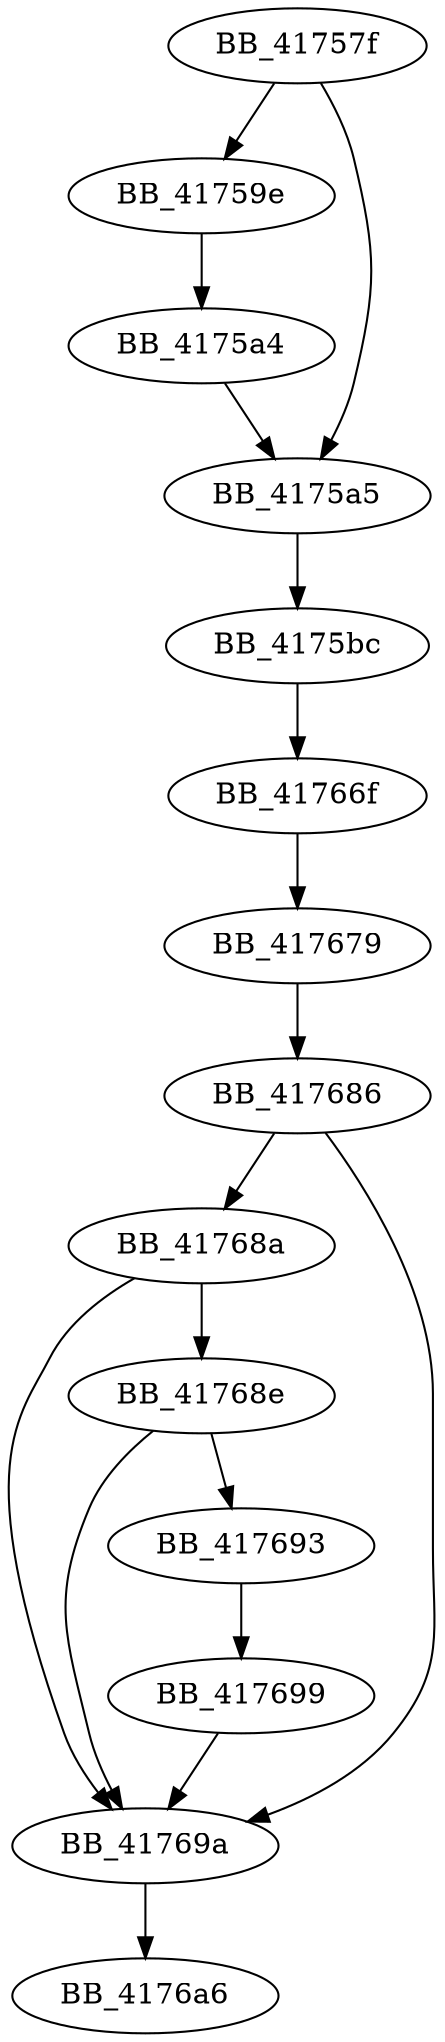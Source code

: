 DiGraph __call_reportfault{
BB_41757f->BB_41759e
BB_41757f->BB_4175a5
BB_41759e->BB_4175a4
BB_4175a4->BB_4175a5
BB_4175a5->BB_4175bc
BB_4175bc->BB_41766f
BB_41766f->BB_417679
BB_417679->BB_417686
BB_417686->BB_41768a
BB_417686->BB_41769a
BB_41768a->BB_41768e
BB_41768a->BB_41769a
BB_41768e->BB_417693
BB_41768e->BB_41769a
BB_417693->BB_417699
BB_417699->BB_41769a
BB_41769a->BB_4176a6
}

